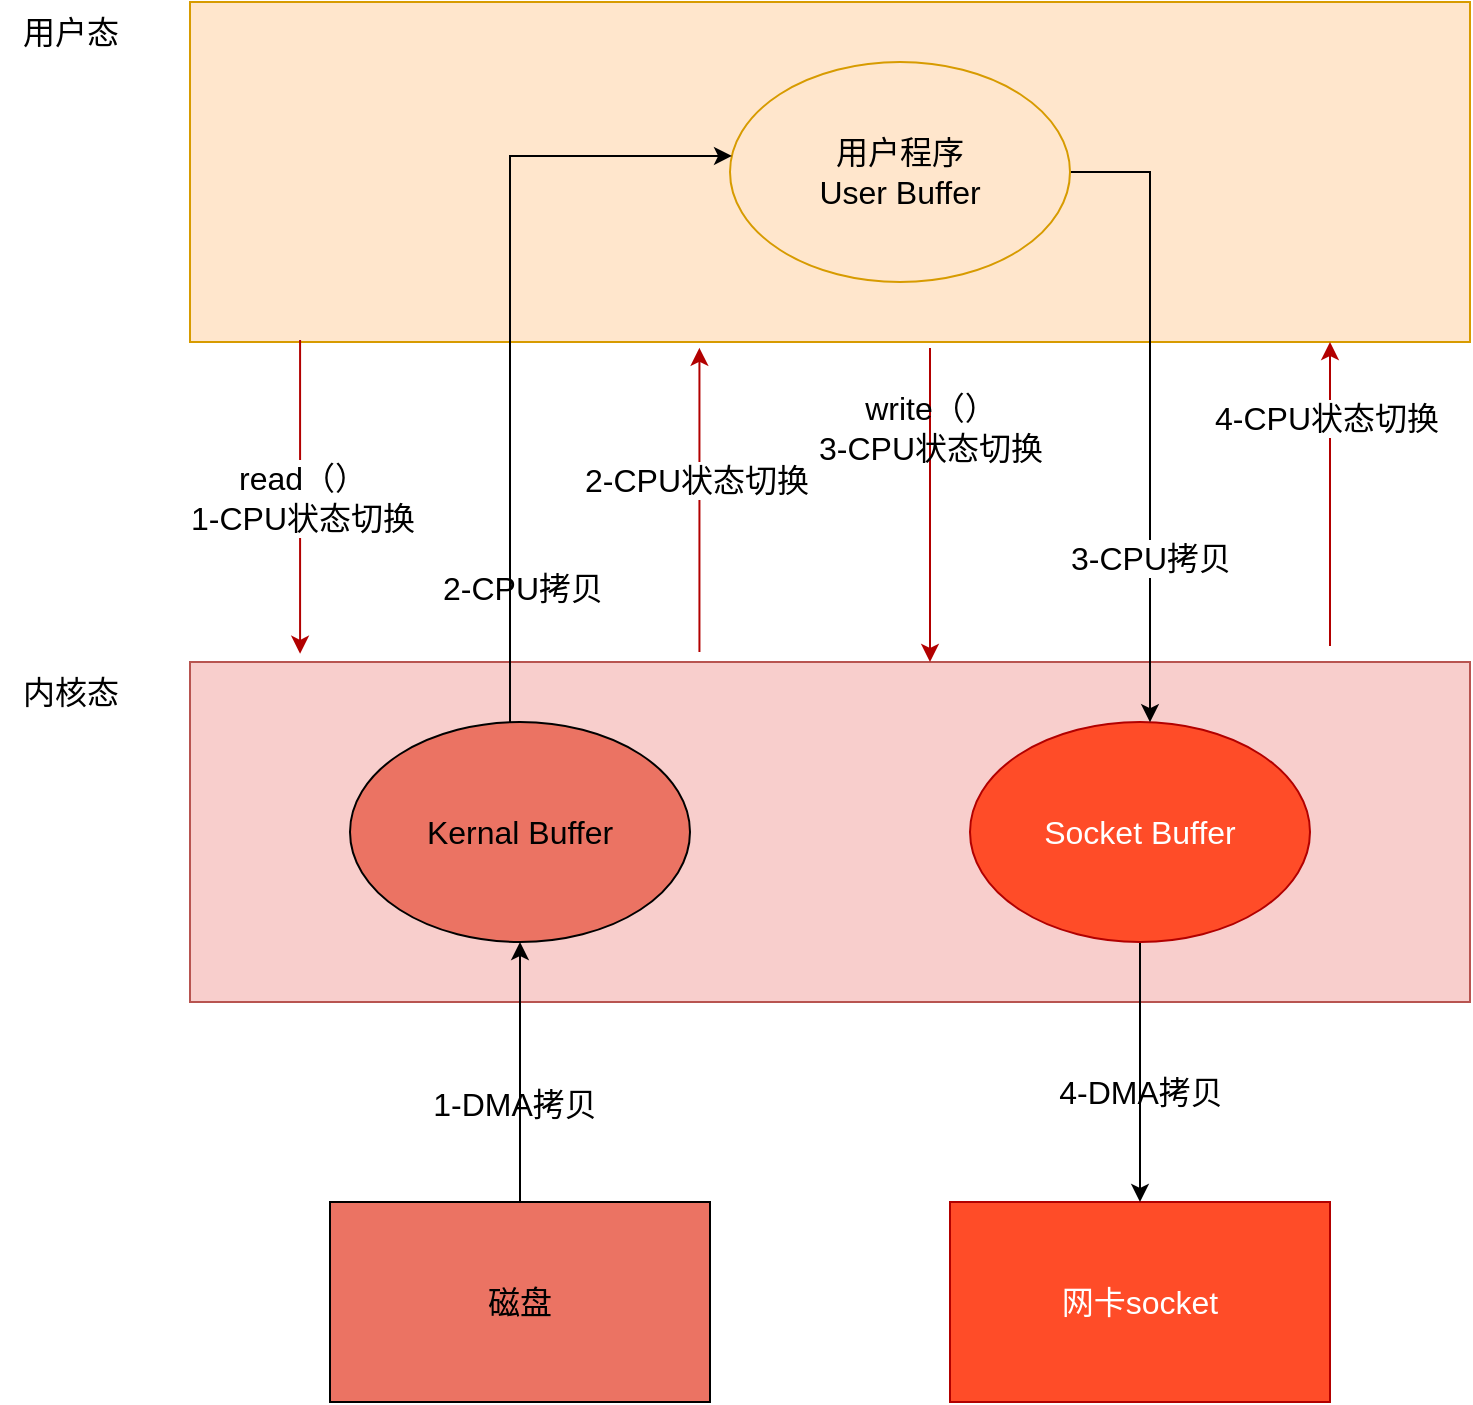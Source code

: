 <mxfile version="26.2.4">
  <diagram name="第 1 页" id="ZJNK2rVmJV-k_arc6b8A">
    <mxGraphModel dx="1428" dy="751" grid="1" gridSize="10" guides="1" tooltips="1" connect="1" arrows="1" fold="1" page="1" pageScale="1" pageWidth="827" pageHeight="1169" math="0" shadow="0">
      <root>
        <mxCell id="0" />
        <mxCell id="1" parent="0" />
        <mxCell id="-dzCTzEoRHis_vmhIWPx-1" value="" style="rounded=0;whiteSpace=wrap;html=1;fillColor=#ffe6cc;strokeColor=#d79b00;fontSize=16;" vertex="1" parent="1">
          <mxGeometry x="110" y="130" width="640" height="170" as="geometry" />
        </mxCell>
        <mxCell id="-dzCTzEoRHis_vmhIWPx-2" value="" style="rounded=0;whiteSpace=wrap;html=1;fillColor=#f8cecc;strokeColor=#b85450;fontSize=16;" vertex="1" parent="1">
          <mxGeometry x="110" y="460" width="640" height="170" as="geometry" />
        </mxCell>
        <mxCell id="-dzCTzEoRHis_vmhIWPx-20" style="edgeStyle=orthogonalEdgeStyle;rounded=0;orthogonalLoop=1;jettySize=auto;html=1;entryX=0.5;entryY=1;entryDx=0;entryDy=0;fontSize=16;" edge="1" parent="1" source="-dzCTzEoRHis_vmhIWPx-3" target="-dzCTzEoRHis_vmhIWPx-6">
          <mxGeometry relative="1" as="geometry" />
        </mxCell>
        <mxCell id="-dzCTzEoRHis_vmhIWPx-3" value="磁盘" style="rounded=0;whiteSpace=wrap;html=1;fillColor=light-dark(#eb7363, #ededed);fontSize=16;" vertex="1" parent="1">
          <mxGeometry x="180" y="730" width="190" height="100" as="geometry" />
        </mxCell>
        <mxCell id="-dzCTzEoRHis_vmhIWPx-5" value="网卡socket" style="rounded=0;whiteSpace=wrap;html=1;fillColor=light-dark(#ff4c28, #ff9281);fontColor=#ffffff;strokeColor=#B20000;fontSize=16;" vertex="1" parent="1">
          <mxGeometry x="490" y="730" width="190" height="100" as="geometry" />
        </mxCell>
        <mxCell id="-dzCTzEoRHis_vmhIWPx-6" value="Kernal Buffer" style="ellipse;whiteSpace=wrap;html=1;fillColor=light-dark(#eb7363, #ededed);fontSize=16;" vertex="1" parent="1">
          <mxGeometry x="190" y="490" width="170" height="110" as="geometry" />
        </mxCell>
        <mxCell id="-dzCTzEoRHis_vmhIWPx-22" style="edgeStyle=orthogonalEdgeStyle;rounded=0;orthogonalLoop=1;jettySize=auto;html=1;entryX=0.5;entryY=0;entryDx=0;entryDy=0;fontSize=16;" edge="1" parent="1" source="-dzCTzEoRHis_vmhIWPx-7" target="-dzCTzEoRHis_vmhIWPx-5">
          <mxGeometry relative="1" as="geometry" />
        </mxCell>
        <mxCell id="-dzCTzEoRHis_vmhIWPx-7" value="Socket Buffer" style="ellipse;whiteSpace=wrap;html=1;fillColor=light-dark(#ff4c28, #ff9281);fontColor=#ffffff;strokeColor=#B20000;fontSize=16;" vertex="1" parent="1">
          <mxGeometry x="500" y="490" width="170" height="110" as="geometry" />
        </mxCell>
        <mxCell id="-dzCTzEoRHis_vmhIWPx-28" style="edgeStyle=orthogonalEdgeStyle;rounded=0;orthogonalLoop=1;jettySize=auto;html=1;fontSize=16;" edge="1" parent="1" source="-dzCTzEoRHis_vmhIWPx-8" target="-dzCTzEoRHis_vmhIWPx-7">
          <mxGeometry relative="1" as="geometry">
            <Array as="points">
              <mxPoint x="590" y="215" />
            </Array>
          </mxGeometry>
        </mxCell>
        <mxCell id="-dzCTzEoRHis_vmhIWPx-8" value="用户程序&lt;div&gt;User Buffer&lt;/div&gt;" style="ellipse;whiteSpace=wrap;html=1;fillColor=#ffe6cc;strokeColor=#d79b00;fontSize=16;" vertex="1" parent="1">
          <mxGeometry x="380" y="160" width="170" height="110" as="geometry" />
        </mxCell>
        <mxCell id="-dzCTzEoRHis_vmhIWPx-9" value="用户态" style="text;html=1;align=center;verticalAlign=middle;resizable=0;points=[];autosize=1;strokeColor=none;fillColor=none;fontSize=16;" vertex="1" parent="1">
          <mxGeometry x="15" y="130" width="70" height="30" as="geometry" />
        </mxCell>
        <mxCell id="-dzCTzEoRHis_vmhIWPx-10" value="内核态" style="text;html=1;align=center;verticalAlign=middle;resizable=0;points=[];autosize=1;strokeColor=none;fillColor=none;fontSize=16;" vertex="1" parent="1">
          <mxGeometry x="15" y="460" width="70" height="30" as="geometry" />
        </mxCell>
        <mxCell id="-dzCTzEoRHis_vmhIWPx-12" value="" style="endArrow=classic;html=1;rounded=0;exitX=0.086;exitY=0.994;exitDx=0;exitDy=0;exitPerimeter=0;entryX=0.086;entryY=-0.024;entryDx=0;entryDy=0;entryPerimeter=0;fillColor=#e51400;strokeColor=#B20000;fontSize=16;" edge="1" parent="1" source="-dzCTzEoRHis_vmhIWPx-1" target="-dzCTzEoRHis_vmhIWPx-2">
          <mxGeometry width="50" height="50" relative="1" as="geometry">
            <mxPoint x="150" y="340" as="sourcePoint" />
            <mxPoint x="170" y="430" as="targetPoint" />
          </mxGeometry>
        </mxCell>
        <mxCell id="-dzCTzEoRHis_vmhIWPx-16" value="read（）&lt;div&gt;1-CPU状态切换&lt;/div&gt;" style="edgeLabel;html=1;align=center;verticalAlign=middle;resizable=0;points=[];fontSize=16;" vertex="1" connectable="0" parent="-dzCTzEoRHis_vmhIWPx-12">
          <mxGeometry x="0.007" y="1" relative="1" as="geometry">
            <mxPoint as="offset" />
          </mxGeometry>
        </mxCell>
        <mxCell id="-dzCTzEoRHis_vmhIWPx-13" value="" style="endArrow=classic;html=1;rounded=0;exitX=0.086;exitY=0.994;exitDx=0;exitDy=0;exitPerimeter=0;entryX=0.086;entryY=-0.024;entryDx=0;entryDy=0;entryPerimeter=0;fillColor=#e51400;strokeColor=#B20000;fontSize=16;" edge="1" parent="1">
          <mxGeometry width="50" height="50" relative="1" as="geometry">
            <mxPoint x="480" y="303" as="sourcePoint" />
            <mxPoint x="480" y="460" as="targetPoint" />
          </mxGeometry>
        </mxCell>
        <mxCell id="-dzCTzEoRHis_vmhIWPx-18" value="3-CPU拷贝" style="edgeLabel;html=1;align=center;verticalAlign=middle;resizable=0;points=[];fontSize=16;" vertex="1" connectable="0" parent="-dzCTzEoRHis_vmhIWPx-13">
          <mxGeometry x="0.49" relative="1" as="geometry">
            <mxPoint x="110" y="-12" as="offset" />
          </mxGeometry>
        </mxCell>
        <mxCell id="-dzCTzEoRHis_vmhIWPx-14" value="" style="endArrow=classic;html=1;rounded=0;entryX=0.398;entryY=1.029;entryDx=0;entryDy=0;entryPerimeter=0;exitX=0.398;exitY=-0.018;exitDx=0;exitDy=0;exitPerimeter=0;fillColor=#e51400;strokeColor=#B20000;fontSize=16;" edge="1" parent="1">
          <mxGeometry width="50" height="50" relative="1" as="geometry">
            <mxPoint x="364.72" y="454.94" as="sourcePoint" />
            <mxPoint x="364.72" y="302.93" as="targetPoint" />
          </mxGeometry>
        </mxCell>
        <mxCell id="-dzCTzEoRHis_vmhIWPx-17" value="2-CPU状态切换" style="edgeLabel;html=1;align=center;verticalAlign=middle;resizable=0;points=[];fontSize=16;" vertex="1" connectable="0" parent="-dzCTzEoRHis_vmhIWPx-14">
          <mxGeometry x="0.131" y="2" relative="1" as="geometry">
            <mxPoint as="offset" />
          </mxGeometry>
        </mxCell>
        <mxCell id="-dzCTzEoRHis_vmhIWPx-15" value="" style="endArrow=classic;html=1;rounded=0;entryX=0.398;entryY=1.029;entryDx=0;entryDy=0;entryPerimeter=0;exitX=0.398;exitY=-0.018;exitDx=0;exitDy=0;exitPerimeter=0;fillColor=#e51400;strokeColor=#B20000;fontSize=16;" edge="1" parent="1">
          <mxGeometry width="50" height="50" relative="1" as="geometry">
            <mxPoint x="680" y="452.01" as="sourcePoint" />
            <mxPoint x="680" y="300.0" as="targetPoint" />
          </mxGeometry>
        </mxCell>
        <mxCell id="-dzCTzEoRHis_vmhIWPx-19" value="4-CPU状态切换" style="edgeLabel;html=1;align=center;verticalAlign=middle;resizable=0;points=[];fontSize=16;" vertex="1" connectable="0" parent="-dzCTzEoRHis_vmhIWPx-15">
          <mxGeometry x="0.5" y="2" relative="1" as="geometry">
            <mxPoint as="offset" />
          </mxGeometry>
        </mxCell>
        <mxCell id="-dzCTzEoRHis_vmhIWPx-21" value="1-DMA拷贝" style="text;html=1;align=center;verticalAlign=middle;resizable=0;points=[];autosize=1;strokeColor=none;fillColor=none;fontSize=16;" vertex="1" parent="1">
          <mxGeometry x="217" y="666" width="110" height="30" as="geometry" />
        </mxCell>
        <mxCell id="-dzCTzEoRHis_vmhIWPx-23" value="4-DMA拷贝" style="text;html=1;align=center;verticalAlign=middle;resizable=0;points=[];autosize=1;strokeColor=none;fillColor=none;fontSize=16;" vertex="1" parent="1">
          <mxGeometry x="530" y="660" width="110" height="30" as="geometry" />
        </mxCell>
        <mxCell id="-dzCTzEoRHis_vmhIWPx-25" style="edgeStyle=orthogonalEdgeStyle;rounded=0;orthogonalLoop=1;jettySize=auto;html=1;entryX=0.006;entryY=0.427;entryDx=0;entryDy=0;entryPerimeter=0;fontSize=16;" edge="1" parent="1" source="-dzCTzEoRHis_vmhIWPx-6" target="-dzCTzEoRHis_vmhIWPx-8">
          <mxGeometry relative="1" as="geometry">
            <Array as="points">
              <mxPoint x="270" y="207" />
            </Array>
          </mxGeometry>
        </mxCell>
        <mxCell id="-dzCTzEoRHis_vmhIWPx-26" value="2-CPU拷贝" style="text;html=1;align=center;verticalAlign=middle;resizable=0;points=[];autosize=1;strokeColor=none;fillColor=none;fontSize=16;" vertex="1" parent="1">
          <mxGeometry x="226" y="408" width="100" height="30" as="geometry" />
        </mxCell>
        <mxCell id="-dzCTzEoRHis_vmhIWPx-27" value="write（）&lt;div&gt;3-CPU状态切换&lt;/div&gt;" style="text;html=1;align=center;verticalAlign=middle;resizable=0;points=[];autosize=1;strokeColor=none;fillColor=none;fontSize=16;" vertex="1" parent="1">
          <mxGeometry x="410" y="318" width="140" height="50" as="geometry" />
        </mxCell>
      </root>
    </mxGraphModel>
  </diagram>
</mxfile>
